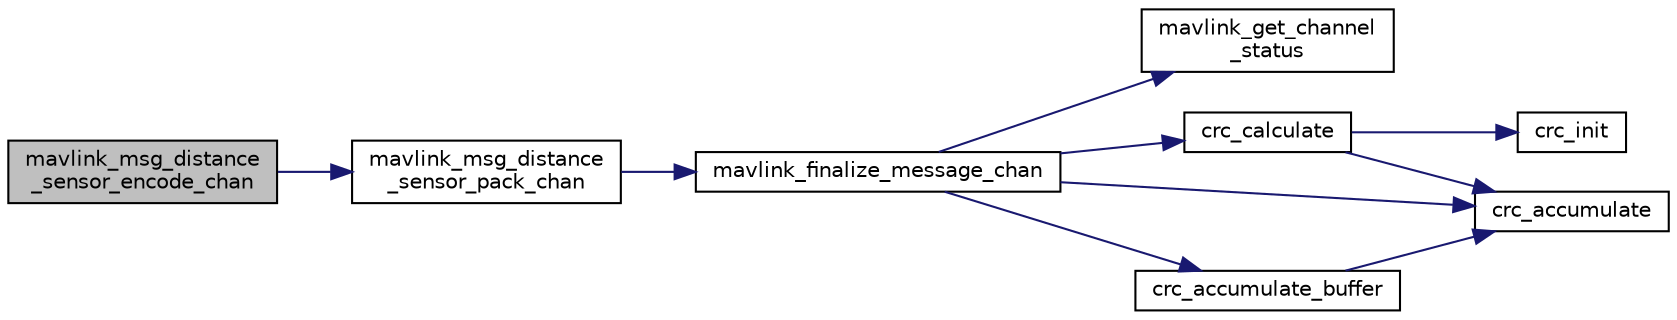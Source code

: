 digraph "mavlink_msg_distance_sensor_encode_chan"
{
 // INTERACTIVE_SVG=YES
  edge [fontname="Helvetica",fontsize="10",labelfontname="Helvetica",labelfontsize="10"];
  node [fontname="Helvetica",fontsize="10",shape=record];
  rankdir="LR";
  Node1 [label="mavlink_msg_distance\l_sensor_encode_chan",height=0.2,width=0.4,color="black", fillcolor="grey75", style="filled", fontcolor="black"];
  Node1 -> Node2 [color="midnightblue",fontsize="10",style="solid",fontname="Helvetica"];
  Node2 [label="mavlink_msg_distance\l_sensor_pack_chan",height=0.2,width=0.4,color="black", fillcolor="white", style="filled",URL="$mavlink__msg__distance__sensor_8h.html#afe7ecbd1d1247a9672ec7cb692994d33",tooltip="Pack a distance_sensor message on a channel. "];
  Node2 -> Node3 [color="midnightblue",fontsize="10",style="solid",fontname="Helvetica"];
  Node3 [label="mavlink_finalize_message_chan",height=0.2,width=0.4,color="black", fillcolor="white", style="filled",URL="$mavlink__helpers_8h.html#aa66131138fc02101dcc73b4b556ab422",tooltip="Finalize a MAVLink message with channel assignment. "];
  Node3 -> Node4 [color="midnightblue",fontsize="10",style="solid",fontname="Helvetica"];
  Node4 [label="mavlink_get_channel\l_status",height=0.2,width=0.4,color="black", fillcolor="white", style="filled",URL="$mavlink__helpers_8h.html#ac006d308067f48514ca5c0cf0b046c28"];
  Node3 -> Node5 [color="midnightblue",fontsize="10",style="solid",fontname="Helvetica"];
  Node5 [label="crc_calculate",height=0.2,width=0.4,color="black", fillcolor="white", style="filled",URL="$checksum_8h.html#ab4264eb7b9e22aabb5cc3191bce35f4c",tooltip="Calculates the X.25 checksum on a byte buffer. "];
  Node5 -> Node6 [color="midnightblue",fontsize="10",style="solid",fontname="Helvetica"];
  Node6 [label="crc_init",height=0.2,width=0.4,color="black", fillcolor="white", style="filled",URL="$checksum_8h.html#aee738f6e20d31b027afdd966c79befae",tooltip="Initiliaze the buffer for the X.25 CRC. "];
  Node5 -> Node7 [color="midnightblue",fontsize="10",style="solid",fontname="Helvetica"];
  Node7 [label="crc_accumulate",height=0.2,width=0.4,color="black", fillcolor="white", style="filled",URL="$checksum_8h.html#ade2bbc31cd3b5b6d839556f56de61957",tooltip="Accumulate the X.25 CRC by adding one char at a time. "];
  Node3 -> Node8 [color="midnightblue",fontsize="10",style="solid",fontname="Helvetica"];
  Node8 [label="crc_accumulate_buffer",height=0.2,width=0.4,color="black", fillcolor="white", style="filled",URL="$checksum_8h.html#abcbaa800e8fcbcdf9bb48168657fbefd",tooltip="Accumulate the X.25 CRC by adding an array of bytes. "];
  Node8 -> Node7 [color="midnightblue",fontsize="10",style="solid",fontname="Helvetica"];
  Node3 -> Node7 [color="midnightblue",fontsize="10",style="solid",fontname="Helvetica"];
}
